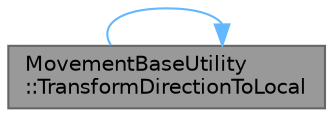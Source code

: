 digraph "MovementBaseUtility::TransformDirectionToLocal"
{
 // INTERACTIVE_SVG=YES
 // LATEX_PDF_SIZE
  bgcolor="transparent";
  edge [fontname=Helvetica,fontsize=10,labelfontname=Helvetica,labelfontsize=10];
  node [fontname=Helvetica,fontsize=10,shape=box,height=0.2,width=0.4];
  rankdir="LR";
  Node1 [id="Node000001",label="MovementBaseUtility\l::TransformDirectionToLocal",height=0.2,width=0.4,color="gray40", fillcolor="grey60", style="filled", fontcolor="black",tooltip="Convert a world direction to a local direction for a given MovementBase, optionally relative to the o..."];
  Node1 -> Node1 [id="edge1_Node000001_Node000001",color="steelblue1",style="solid",tooltip=" "];
}
